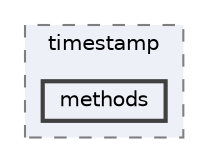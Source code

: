digraph "/home/jam/Research/IRES-2025/dev/src/llm-scripts/testing/hypothesis-testing/hyp-env/lib/python3.12/site-packages/pandas/tests/scalar/timestamp/methods"
{
 // LATEX_PDF_SIZE
  bgcolor="transparent";
  edge [fontname=Helvetica,fontsize=10,labelfontname=Helvetica,labelfontsize=10];
  node [fontname=Helvetica,fontsize=10,shape=box,height=0.2,width=0.4];
  compound=true
  subgraph clusterdir_5214d1985b63ee207bc93cc5f250330a {
    graph [ bgcolor="#edf0f7", pencolor="grey50", label="timestamp", fontname=Helvetica,fontsize=10 style="filled,dashed", URL="dir_5214d1985b63ee207bc93cc5f250330a.html",tooltip=""]
  dir_982b58b72bc90a173aa42aaee6c8824e [label="methods", fillcolor="#edf0f7", color="grey25", style="filled,bold", URL="dir_982b58b72bc90a173aa42aaee6c8824e.html",tooltip=""];
  }
}
